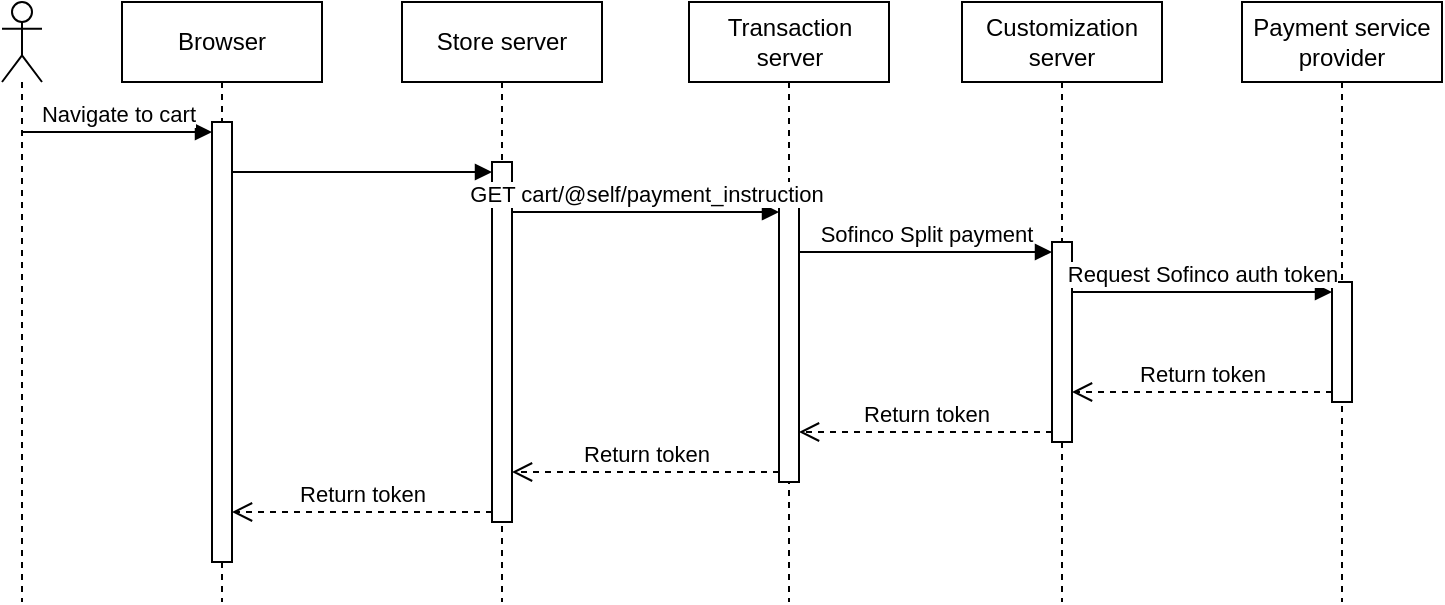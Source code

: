 <mxfile version="22.1.7" type="github">
  <diagram name="Page-1" id="PN-Xj_rVPiFOkZftZJ54">
    <mxGraphModel dx="2074" dy="1193" grid="1" gridSize="10" guides="1" tooltips="1" connect="1" arrows="1" fold="1" page="1" pageScale="1" pageWidth="827" pageHeight="1169" math="0" shadow="0">
      <root>
        <mxCell id="0" />
        <mxCell id="1" parent="0" />
        <mxCell id="jBqc282H3FjWmbe-iBrI-1" value="" style="shape=umlLifeline;perimeter=lifelinePerimeter;whiteSpace=wrap;html=1;container=1;dropTarget=0;collapsible=0;recursiveResize=0;outlineConnect=0;portConstraint=eastwest;newEdgeStyle={&quot;curved&quot;:0,&quot;rounded&quot;:0};participant=umlActor;" vertex="1" parent="1">
          <mxGeometry x="70" y="120" width="20" height="300" as="geometry" />
        </mxCell>
        <mxCell id="jBqc282H3FjWmbe-iBrI-2" value="Browser" style="shape=umlLifeline;perimeter=lifelinePerimeter;whiteSpace=wrap;html=1;container=1;dropTarget=0;collapsible=0;recursiveResize=0;outlineConnect=0;portConstraint=eastwest;newEdgeStyle={&quot;curved&quot;:0,&quot;rounded&quot;:0};" vertex="1" parent="1">
          <mxGeometry x="130" y="120" width="100" height="300" as="geometry" />
        </mxCell>
        <mxCell id="jBqc282H3FjWmbe-iBrI-7" value="" style="html=1;points=[[0,0,0,0,5],[0,1,0,0,-5],[1,0,0,0,5],[1,1,0,0,-5]];perimeter=orthogonalPerimeter;outlineConnect=0;targetShapes=umlLifeline;portConstraint=eastwest;newEdgeStyle={&quot;curved&quot;:0,&quot;rounded&quot;:0};" vertex="1" parent="jBqc282H3FjWmbe-iBrI-2">
          <mxGeometry x="45" y="60" width="10" height="220" as="geometry" />
        </mxCell>
        <mxCell id="jBqc282H3FjWmbe-iBrI-3" value="Store server" style="shape=umlLifeline;perimeter=lifelinePerimeter;whiteSpace=wrap;html=1;container=1;dropTarget=0;collapsible=0;recursiveResize=0;outlineConnect=0;portConstraint=eastwest;newEdgeStyle={&quot;curved&quot;:0,&quot;rounded&quot;:0};" vertex="1" parent="1">
          <mxGeometry x="270" y="120" width="100" height="300" as="geometry" />
        </mxCell>
        <mxCell id="jBqc282H3FjWmbe-iBrI-10" value="" style="html=1;points=[[0,0,0,0,5],[0,1,0,0,-5],[1,0,0,0,5],[1,1,0,0,-5]];perimeter=orthogonalPerimeter;outlineConnect=0;targetShapes=umlLifeline;portConstraint=eastwest;newEdgeStyle={&quot;curved&quot;:0,&quot;rounded&quot;:0};" vertex="1" parent="jBqc282H3FjWmbe-iBrI-3">
          <mxGeometry x="45" y="80" width="10" height="180" as="geometry" />
        </mxCell>
        <mxCell id="jBqc282H3FjWmbe-iBrI-4" value="Transaction server" style="shape=umlLifeline;perimeter=lifelinePerimeter;whiteSpace=wrap;html=1;container=1;dropTarget=0;collapsible=0;recursiveResize=0;outlineConnect=0;portConstraint=eastwest;newEdgeStyle={&quot;curved&quot;:0,&quot;rounded&quot;:0};" vertex="1" parent="1">
          <mxGeometry x="413.5" y="120" width="100" height="300" as="geometry" />
        </mxCell>
        <mxCell id="jBqc282H3FjWmbe-iBrI-11" value="" style="html=1;points=[[0,0,0,0,5],[0,1,0,0,-5],[1,0,0,0,5],[1,1,0,0,-5]];perimeter=orthogonalPerimeter;outlineConnect=0;targetShapes=umlLifeline;portConstraint=eastwest;newEdgeStyle={&quot;curved&quot;:0,&quot;rounded&quot;:0};" vertex="1" parent="jBqc282H3FjWmbe-iBrI-4">
          <mxGeometry x="45" y="100" width="10" height="140" as="geometry" />
        </mxCell>
        <mxCell id="jBqc282H3FjWmbe-iBrI-5" value="Customization server" style="shape=umlLifeline;perimeter=lifelinePerimeter;whiteSpace=wrap;html=1;container=1;dropTarget=0;collapsible=0;recursiveResize=0;outlineConnect=0;portConstraint=eastwest;newEdgeStyle={&quot;curved&quot;:0,&quot;rounded&quot;:0};" vertex="1" parent="1">
          <mxGeometry x="550" y="120" width="100" height="300" as="geometry" />
        </mxCell>
        <mxCell id="jBqc282H3FjWmbe-iBrI-13" value="" style="html=1;points=[[0,0,0,0,5],[0,1,0,0,-5],[1,0,0,0,5],[1,1,0,0,-5]];perimeter=orthogonalPerimeter;outlineConnect=0;targetShapes=umlLifeline;portConstraint=eastwest;newEdgeStyle={&quot;curved&quot;:0,&quot;rounded&quot;:0};" vertex="1" parent="jBqc282H3FjWmbe-iBrI-5">
          <mxGeometry x="45" y="120" width="10" height="100" as="geometry" />
        </mxCell>
        <mxCell id="jBqc282H3FjWmbe-iBrI-6" value="Payment service provider" style="shape=umlLifeline;perimeter=lifelinePerimeter;whiteSpace=wrap;html=1;container=1;dropTarget=0;collapsible=0;recursiveResize=0;outlineConnect=0;portConstraint=eastwest;newEdgeStyle={&quot;curved&quot;:0,&quot;rounded&quot;:0};" vertex="1" parent="1">
          <mxGeometry x="690" y="120" width="100" height="300" as="geometry" />
        </mxCell>
        <mxCell id="jBqc282H3FjWmbe-iBrI-15" value="" style="html=1;points=[[0,0,0,0,5],[0,1,0,0,-5],[1,0,0,0,5],[1,1,0,0,-5]];perimeter=orthogonalPerimeter;outlineConnect=0;targetShapes=umlLifeline;portConstraint=eastwest;newEdgeStyle={&quot;curved&quot;:0,&quot;rounded&quot;:0};" vertex="1" parent="jBqc282H3FjWmbe-iBrI-6">
          <mxGeometry x="45" y="140" width="10" height="60" as="geometry" />
        </mxCell>
        <mxCell id="jBqc282H3FjWmbe-iBrI-8" value="Navigate to cart" style="html=1;verticalAlign=bottom;endArrow=block;curved=0;rounded=0;entryX=0;entryY=0;entryDx=0;entryDy=5;entryPerimeter=0;" edge="1" parent="1" source="jBqc282H3FjWmbe-iBrI-1" target="jBqc282H3FjWmbe-iBrI-7">
          <mxGeometry width="80" relative="1" as="geometry">
            <mxPoint x="80" y="180" as="sourcePoint" />
            <mxPoint x="170" y="180" as="targetPoint" />
          </mxGeometry>
        </mxCell>
        <mxCell id="jBqc282H3FjWmbe-iBrI-9" value="" style="html=1;verticalAlign=bottom;endArrow=block;curved=0;rounded=0;entryX=0;entryY=0;entryDx=0;entryDy=5;entryPerimeter=0;" edge="1" parent="1" source="jBqc282H3FjWmbe-iBrI-7" target="jBqc282H3FjWmbe-iBrI-10">
          <mxGeometry width="80" relative="1" as="geometry">
            <mxPoint x="190" y="205" as="sourcePoint" />
            <mxPoint x="270" y="200" as="targetPoint" />
          </mxGeometry>
        </mxCell>
        <mxCell id="jBqc282H3FjWmbe-iBrI-12" value="GET cart/@self/payment_instruction" style="html=1;verticalAlign=bottom;endArrow=block;curved=0;rounded=0;entryX=0;entryY=0;entryDx=0;entryDy=5;entryPerimeter=0;" edge="1" parent="1" source="jBqc282H3FjWmbe-iBrI-10" target="jBqc282H3FjWmbe-iBrI-11">
          <mxGeometry width="80" relative="1" as="geometry">
            <mxPoint x="330" y="210" as="sourcePoint" />
            <mxPoint x="460" y="210" as="targetPoint" />
          </mxGeometry>
        </mxCell>
        <mxCell id="jBqc282H3FjWmbe-iBrI-14" value="Sofinco Split payment" style="html=1;verticalAlign=bottom;endArrow=block;curved=0;rounded=0;entryX=0;entryY=0;entryDx=0;entryDy=5;entryPerimeter=0;" edge="1" parent="1" source="jBqc282H3FjWmbe-iBrI-11" target="jBqc282H3FjWmbe-iBrI-13">
          <mxGeometry width="80" relative="1" as="geometry">
            <mxPoint x="530" y="250" as="sourcePoint" />
            <mxPoint x="469" y="235" as="targetPoint" />
          </mxGeometry>
        </mxCell>
        <mxCell id="jBqc282H3FjWmbe-iBrI-16" value="Request Sofinco auth token" style="html=1;verticalAlign=bottom;endArrow=block;curved=0;rounded=0;entryX=0;entryY=0;entryDx=0;entryDy=5;entryPerimeter=0;" edge="1" parent="1" source="jBqc282H3FjWmbe-iBrI-13" target="jBqc282H3FjWmbe-iBrI-15">
          <mxGeometry width="80" relative="1" as="geometry">
            <mxPoint x="670" y="220" as="sourcePoint" />
            <mxPoint x="605" y="255" as="targetPoint" />
          </mxGeometry>
        </mxCell>
        <mxCell id="jBqc282H3FjWmbe-iBrI-17" value="Return token" style="html=1;verticalAlign=bottom;endArrow=open;dashed=1;endSize=8;curved=0;rounded=0;exitX=0;exitY=1;exitDx=0;exitDy=-5;exitPerimeter=0;" edge="1" parent="1" source="jBqc282H3FjWmbe-iBrI-15" target="jBqc282H3FjWmbe-iBrI-13">
          <mxGeometry relative="1" as="geometry">
            <mxPoint x="710" y="310" as="sourcePoint" />
            <mxPoint x="630" y="310" as="targetPoint" />
          </mxGeometry>
        </mxCell>
        <mxCell id="jBqc282H3FjWmbe-iBrI-18" value="Return token" style="html=1;verticalAlign=bottom;endArrow=open;dashed=1;endSize=8;curved=0;rounded=0;exitX=0;exitY=1;exitDx=0;exitDy=-5;exitPerimeter=0;" edge="1" parent="1" source="jBqc282H3FjWmbe-iBrI-13" target="jBqc282H3FjWmbe-iBrI-11">
          <mxGeometry relative="1" as="geometry">
            <mxPoint x="745" y="325" as="sourcePoint" />
            <mxPoint x="615" y="325" as="targetPoint" />
          </mxGeometry>
        </mxCell>
        <mxCell id="jBqc282H3FjWmbe-iBrI-19" value="Return token" style="html=1;verticalAlign=bottom;endArrow=open;dashed=1;endSize=8;curved=0;rounded=0;exitX=0;exitY=1;exitDx=0;exitDy=-5;exitPerimeter=0;" edge="1" parent="1" source="jBqc282H3FjWmbe-iBrI-11" target="jBqc282H3FjWmbe-iBrI-10">
          <mxGeometry relative="1" as="geometry">
            <mxPoint x="446" y="345" as="sourcePoint" />
            <mxPoint x="320" y="345" as="targetPoint" />
          </mxGeometry>
        </mxCell>
        <mxCell id="jBqc282H3FjWmbe-iBrI-20" value="Return token" style="html=1;verticalAlign=bottom;endArrow=open;dashed=1;endSize=8;curved=0;rounded=0;exitX=0;exitY=1;exitDx=0;exitDy=-5;exitPerimeter=0;" edge="1" parent="1" source="jBqc282H3FjWmbe-iBrI-10" target="jBqc282H3FjWmbe-iBrI-7">
          <mxGeometry relative="1" as="geometry">
            <mxPoint x="260" y="440" as="sourcePoint" />
            <mxPoint x="140" y="440" as="targetPoint" />
          </mxGeometry>
        </mxCell>
      </root>
    </mxGraphModel>
  </diagram>
</mxfile>
